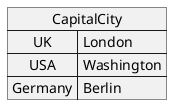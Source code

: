 {
  "sha1": "qnsc0i5xi4cxunbb9ktatr3bmlonh64",
  "insertion": {
    "when": "2024-06-04T17:28:42.693Z",
    "url": "https://github.com/plantuml/plantuml/issues/307",
    "user": "plantuml@gmail.com"
  }
}
@startuml
map CapitalCity {
 UK => London
 USA => Washington
 Germany => Berlin
}
@enduml
